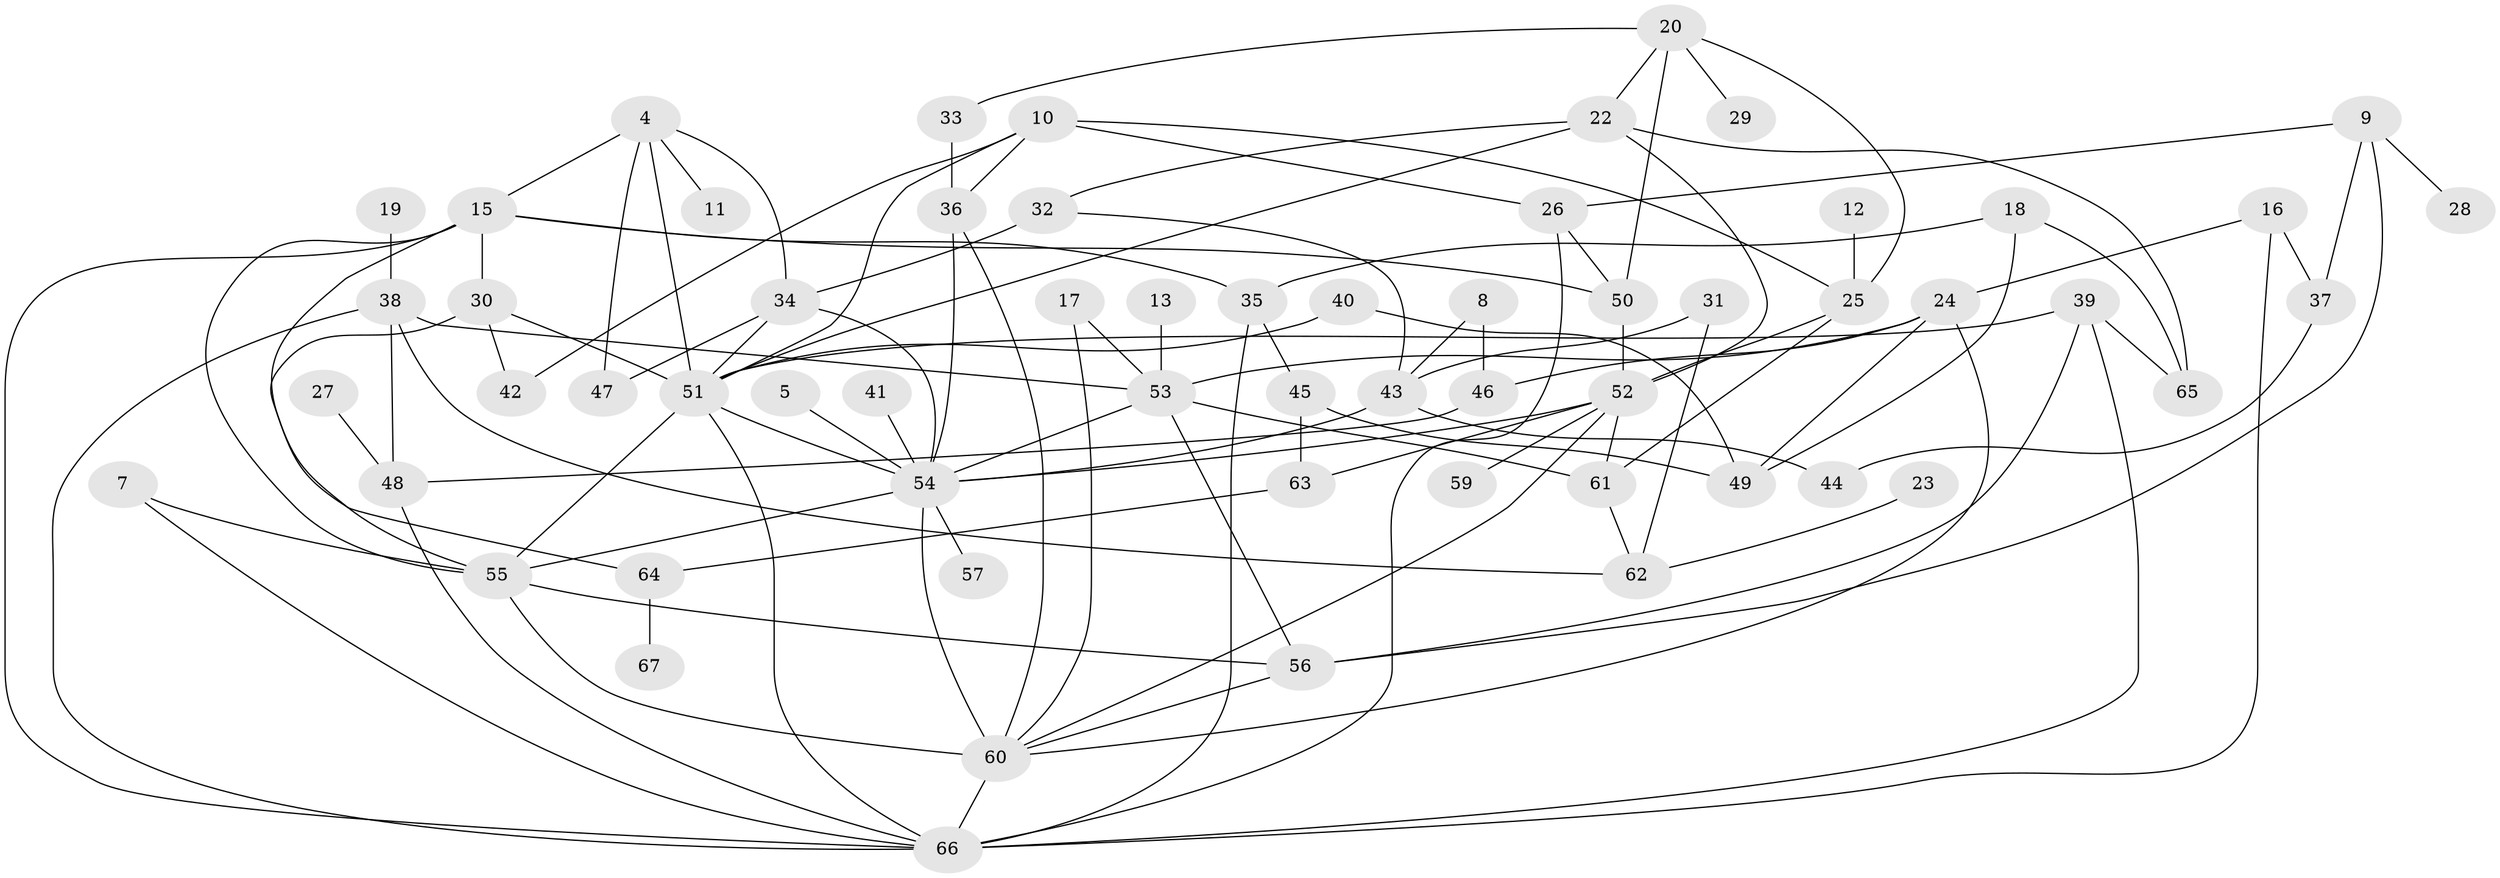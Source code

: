 // original degree distribution, {5: 0.11194029850746269, 4: 0.1417910447761194, 2: 0.26865671641791045, 0: 0.05223880597014925, 3: 0.23134328358208955, 1: 0.15671641791044777, 6: 0.029850746268656716, 7: 0.007462686567164179}
// Generated by graph-tools (version 1.1) at 2025/25/03/09/25 03:25:20]
// undirected, 60 vertices, 110 edges
graph export_dot {
graph [start="1"]
  node [color=gray90,style=filled];
  4;
  5;
  7;
  8;
  9;
  10;
  11;
  12;
  13;
  15;
  16;
  17;
  18;
  19;
  20;
  22;
  23;
  24;
  25;
  26;
  27;
  28;
  29;
  30;
  31;
  32;
  33;
  34;
  35;
  36;
  37;
  38;
  39;
  40;
  41;
  42;
  43;
  44;
  45;
  46;
  47;
  48;
  49;
  50;
  51;
  52;
  53;
  54;
  55;
  56;
  57;
  59;
  60;
  61;
  62;
  63;
  64;
  65;
  66;
  67;
  4 -- 11 [weight=1.0];
  4 -- 15 [weight=1.0];
  4 -- 34 [weight=1.0];
  4 -- 47 [weight=1.0];
  4 -- 51 [weight=1.0];
  5 -- 54 [weight=1.0];
  7 -- 55 [weight=1.0];
  7 -- 66 [weight=1.0];
  8 -- 43 [weight=1.0];
  8 -- 46 [weight=1.0];
  9 -- 26 [weight=1.0];
  9 -- 28 [weight=1.0];
  9 -- 37 [weight=1.0];
  9 -- 56 [weight=1.0];
  10 -- 25 [weight=1.0];
  10 -- 26 [weight=1.0];
  10 -- 36 [weight=1.0];
  10 -- 42 [weight=1.0];
  10 -- 51 [weight=1.0];
  12 -- 25 [weight=1.0];
  13 -- 53 [weight=1.0];
  15 -- 30 [weight=1.0];
  15 -- 35 [weight=1.0];
  15 -- 50 [weight=1.0];
  15 -- 55 [weight=1.0];
  15 -- 64 [weight=1.0];
  15 -- 66 [weight=1.0];
  16 -- 24 [weight=1.0];
  16 -- 37 [weight=1.0];
  16 -- 66 [weight=1.0];
  17 -- 53 [weight=1.0];
  17 -- 60 [weight=1.0];
  18 -- 35 [weight=1.0];
  18 -- 49 [weight=1.0];
  18 -- 65 [weight=1.0];
  19 -- 38 [weight=1.0];
  20 -- 22 [weight=1.0];
  20 -- 25 [weight=1.0];
  20 -- 29 [weight=1.0];
  20 -- 33 [weight=1.0];
  20 -- 50 [weight=1.0];
  22 -- 32 [weight=1.0];
  22 -- 51 [weight=1.0];
  22 -- 52 [weight=1.0];
  22 -- 65 [weight=1.0];
  23 -- 62 [weight=1.0];
  24 -- 46 [weight=1.0];
  24 -- 49 [weight=1.0];
  24 -- 53 [weight=1.0];
  24 -- 60 [weight=1.0];
  25 -- 52 [weight=3.0];
  25 -- 61 [weight=1.0];
  26 -- 50 [weight=1.0];
  26 -- 66 [weight=1.0];
  27 -- 48 [weight=1.0];
  30 -- 42 [weight=1.0];
  30 -- 51 [weight=1.0];
  30 -- 55 [weight=1.0];
  31 -- 43 [weight=1.0];
  31 -- 62 [weight=1.0];
  32 -- 34 [weight=1.0];
  32 -- 43 [weight=1.0];
  33 -- 36 [weight=1.0];
  34 -- 47 [weight=1.0];
  34 -- 51 [weight=1.0];
  34 -- 54 [weight=1.0];
  35 -- 45 [weight=1.0];
  35 -- 66 [weight=1.0];
  36 -- 54 [weight=1.0];
  36 -- 60 [weight=1.0];
  37 -- 44 [weight=1.0];
  38 -- 48 [weight=1.0];
  38 -- 53 [weight=1.0];
  38 -- 62 [weight=1.0];
  38 -- 66 [weight=1.0];
  39 -- 51 [weight=1.0];
  39 -- 56 [weight=1.0];
  39 -- 65 [weight=1.0];
  39 -- 66 [weight=1.0];
  40 -- 49 [weight=2.0];
  40 -- 51 [weight=1.0];
  41 -- 54 [weight=1.0];
  43 -- 44 [weight=1.0];
  43 -- 54 [weight=1.0];
  45 -- 49 [weight=2.0];
  45 -- 63 [weight=2.0];
  46 -- 48 [weight=1.0];
  48 -- 66 [weight=1.0];
  50 -- 52 [weight=1.0];
  51 -- 54 [weight=1.0];
  51 -- 55 [weight=1.0];
  51 -- 66 [weight=1.0];
  52 -- 54 [weight=1.0];
  52 -- 59 [weight=1.0];
  52 -- 60 [weight=1.0];
  52 -- 61 [weight=1.0];
  52 -- 63 [weight=1.0];
  53 -- 54 [weight=1.0];
  53 -- 56 [weight=1.0];
  53 -- 61 [weight=1.0];
  54 -- 55 [weight=1.0];
  54 -- 57 [weight=1.0];
  54 -- 60 [weight=2.0];
  55 -- 56 [weight=1.0];
  55 -- 60 [weight=2.0];
  56 -- 60 [weight=1.0];
  60 -- 66 [weight=1.0];
  61 -- 62 [weight=1.0];
  63 -- 64 [weight=1.0];
  64 -- 67 [weight=1.0];
}
